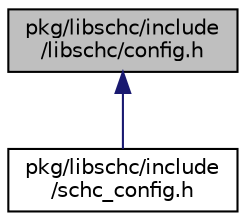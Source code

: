 digraph "pkg/libschc/include/libschc/config.h"
{
 // LATEX_PDF_SIZE
  edge [fontname="Helvetica",fontsize="10",labelfontname="Helvetica",labelfontsize="10"];
  node [fontname="Helvetica",fontsize="10",shape=record];
  Node1 [label="pkg/libschc/include\l/libschc/config.h",height=0.2,width=0.4,color="black", fillcolor="grey75", style="filled", fontcolor="black",tooltip="RIOT-side compile-time configuration for libSCHC."];
  Node1 -> Node2 [dir="back",color="midnightblue",fontsize="10",style="solid",fontname="Helvetica"];
  Node2 [label="pkg/libschc/include\l/schc_config.h",height=0.2,width=0.4,color="black", fillcolor="white", style="filled",URL="$schc__config_8h_source.html",tooltip=" "];
}

